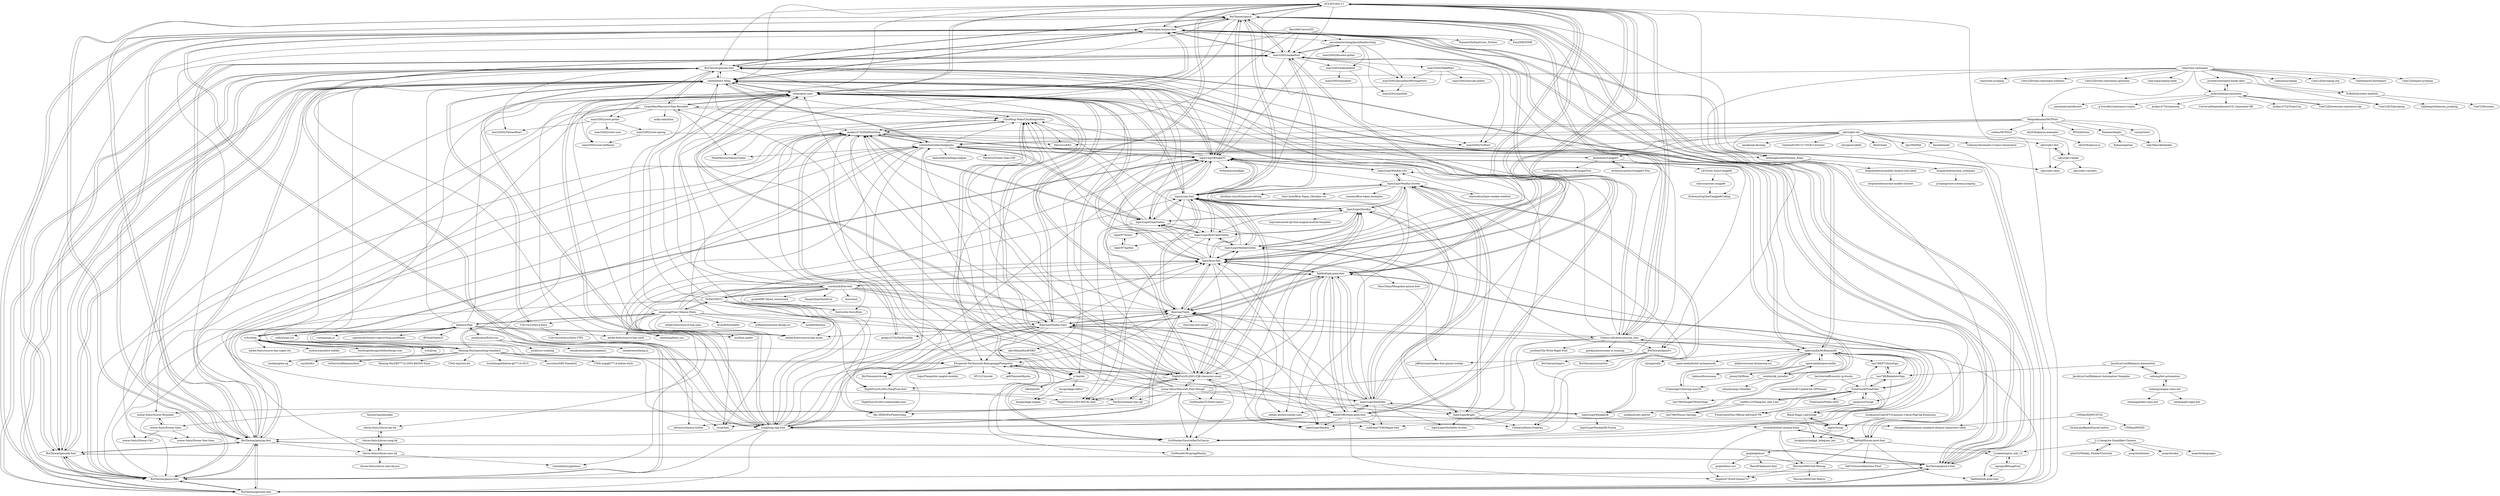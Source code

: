 digraph G {
"ACh-K/Cubic-11" -> "ButTaiwan/iansui"
"ACh-K/Cubic-11" -> "justfont/open-huninn-font"
"ACh-K/Cubic-11" -> "TakWolf/ark-pixel-font"
"ACh-K/Cubic-11" -> "Chenyu-otf/chenyuluoyan_thin"
"ACh-K/Cubic-11" -> "max32002/naikaifont"
"ACh-K/Cubic-11" -> "SolidZORO/zpix-pixel-font"
"ACh-K/Cubic-11" -> "welai/glow-sans"
"ACh-K/Cubic-11" -> "Buernia/Tiejili"
"ACh-K/Cubic-11" -> "Buernia/Zhudou-Sans"
"ACh-K/Cubic-11" -> "ButTaiwan/gensen-font"
"ACh-K/Cubic-11" -> "lxgw/kose-font"
"ACh-K/Cubic-11" -> "ichitenfont/I.Ming"
"ACh-K/Cubic-11" -> "lxgw/yozai-font"
"ACh-K/Cubic-11" -> "ButTaiwan/genwan-font"
"ACh-K/Cubic-11" -> "TakWolf/fusion-pixel-font"
"wdzeng/shopee-coins-bot" -> "wdzeng/bot-automation"
"wdzeng/shopee-coins-bot" -> "wdzeng/pinkoi-coins-bot"
"wdzeng/shopee-coins-bot" -> "wdzeng/ptt-login-bot"
"ethantw/Han" -> "w3c/clreq"
"ethantw/Han" -> "sofish/typo.css" ["e"=1]
"ethantw/Han" -> "zmmbreeze/Entry.css"
"ethantw/Han" -> "vinta/pangu.js" ["e"=1]
"ethantw/Han" -> "zenozeng/fonts.css" ["e"=1]
"ethantw/Han" -> "sivan/heti" ["e"=1]
"ethantw/Han" -> "welai/glow-sans"
"ethantw/Han" -> "Haixing-Hu/typesetting-standard"
"ethantw/Han" -> "aui/font-spider" ["e"=1]
"ethantw/Han" -> "ichitenfont/I.Ming"
"ethantw/Han" -> "LingDong-/qiji-font"
"ethantw/Han" -> "sparanoid/chinese-copywriting-guidelines" ["e"=1]
"ethantw/Han" -> "BYVoid/OpenCC" ["e"=1]
"ethantw/Han" -> "adobe-fonts/source-han-serif" ["e"=1]
"ethantw/Han" -> "zenozeng/Free-Chinese-Fonts"
"ichitenfont/I.Ming" -> "ichitenfont/inheritedglyphs"
"ichitenfont/I.Ming" -> "ButTaiwan/genyo-font"
"ichitenfont/I.Ming" -> "ButTaiwan/genwan-font"
"ichitenfont/I.Ming" -> "ButTaiwan/genyog-font"
"ichitenfont/I.Ming" -> "ButTaiwan/genryu-font"
"ichitenfont/I.Ming" -> "lxgw/LxgwWenkaiTC"
"ichitenfont/I.Ming" -> "ButTaiwan/genseki-font"
"ichitenfont/I.Ming" -> "ButTaiwan/gensen-font"
"ichitenfont/I.Ming" -> "ayaka14732/FanWunMing"
"ichitenfont/I.Ming" -> "welai/glow-sans"
"ichitenfont/I.Ming" -> "justfont/open-huninn-font"
"ichitenfont/I.Ming" -> "lxgw/LxgwClearGothic"
"ichitenfont/I.Ming" -> "LingDong-/qiji-font"
"ichitenfont/I.Ming" -> "ChiuMing-Neko/ChiuKongGothic"
"ichitenfont/I.Ming" -> "l10n-tw/cwtex-q-fonts"
"welai/glow-sans" -> "Buernia/Zhudou-Sans"
"welai/glow-sans" -> "ichitenfont/I.Ming"
"welai/glow-sans" -> "lxgw/kose-font"
"welai/glow-sans" -> "Buernia/Tiejili"
"welai/glow-sans" -> "LingDong-/qiji-font"
"welai/glow-sans" -> "TakWolf/ark-pixel-font"
"welai/glow-sans" -> "adobe-fonts/source-han-mono" ["e"=1]
"welai/glow-sans" -> "lxgw/yozai-font"
"welai/glow-sans" -> "ACh-K/Cubic-11"
"welai/glow-sans" -> "justfont/open-huninn-font"
"welai/glow-sans" -> "fontworks-fonts/Klee" ["e"=1]
"welai/glow-sans" -> "ButTaiwan/genyo-font"
"welai/glow-sans" -> "NightFurySL2001/CJK-character-count"
"welai/glow-sans" -> "be5invis/Sarasa-Gothic" ["e"=1]
"welai/glow-sans" -> "CyanoHao/Resource-Han-Rounded"
"SolidZORO/zpix-pixel-font" -> "TakWolf/ark-pixel-font"
"SolidZORO/zpix-pixel-font" -> "ACh-K/Cubic-11"
"SolidZORO/zpix-pixel-font" -> "welai/glow-sans"
"SolidZORO/zpix-pixel-font" -> "TakWolf/fusion-pixel-font"
"SolidZORO/zpix-pixel-font" -> "lxgw/kose-font"
"SolidZORO/zpix-pixel-font" -> "Buernia/Zhudou-Sans"
"SolidZORO/zpix-pixel-font" -> "lxgw/LxgwWenKai" ["e"=1]
"SolidZORO/zpix-pixel-font" -> "lxgw/LxgwNeoXiHei"
"SolidZORO/zpix-pixel-font" -> "be5invis/Sarasa-Gothic" ["e"=1]
"SolidZORO/zpix-pixel-font" -> "wixette/dotted-chinese-fonts"
"SolidZORO/zpix-pixel-font" -> "Buernia/Tiejili"
"SolidZORO/zpix-pixel-font" -> "subframe7536/Maple-font" ["e"=1]
"SolidZORO/zpix-pixel-font" -> "LingDong-/qiji-font"
"SolidZORO/zpix-pixel-font" -> "Angelic47/FontChinese7x7"
"SolidZORO/zpix-pixel-font" -> "sivan/heti" ["e"=1]
"lxgw/LxgwNeoXiHei" -> "lxgw/LxgwMarkerGothic"
"lxgw/LxgwNeoXiHei" -> "lxgw/LxgwNeoXiHei-Screen"
"lxgw/LxgwNeoXiHei" -> "lxgw/LxgwWenkaiGB"
"lxgw/LxgwNeoXiHei" -> "welai/glow-sans"
"lxgw/LxgwNeoXiHei" -> "lxgw/kose-font"
"lxgw/LxgwNeoXiHei" -> "lxgw/LxgwWenKai" ["e"=1]
"lxgw/LxgwNeoXiHei" -> "atelier-anchor/smiley-sans" ["e"=1]
"lxgw/LxgwNeoXiHei" -> "lxgw/LxgwWenKai-Screen"
"lxgw/LxgwNeoXiHei" -> "Buernia/Tiejili"
"lxgw/LxgwNeoXiHei" -> "TakWolf/ark-pixel-font"
"lxgw/LxgwNeoXiHei" -> "lxgw/yozai-font"
"lxgw/LxgwNeoXiHei" -> "Fitzgerald-Porthmouth-Koenigsegg/Plangothic"
"lxgw/LxgwNeoXiHei" -> "SolidZORO/zpix-pixel-font"
"lxgw/LxgwNeoXiHei" -> "Buernia/Zhudou-Sans"
"lxgw/LxgwNeoXiHei" -> "lxgw/LxgwBright"
"TakWolf/ark-pixel-font" -> "TakWolf/fusion-pixel-font"
"TakWolf/ark-pixel-font" -> "SolidZORO/zpix-pixel-font"
"TakWolf/ark-pixel-font" -> "Buernia/Tiejili"
"TakWolf/ark-pixel-font" -> "ACh-K/Cubic-11"
"TakWolf/ark-pixel-font" -> "welai/glow-sans"
"TakWolf/ark-pixel-font" -> "Buernia/Zhudou-Sans"
"TakWolf/ark-pixel-font" -> "lxgw/LxgwWenKai" ["e"=1]
"TakWolf/ark-pixel-font" -> "lxgw/kose-font"
"TakWolf/ark-pixel-font" -> "lxgw/yozai-font"
"TakWolf/ark-pixel-font" -> "wordshub/free-font"
"TakWolf/ark-pixel-font" -> "NightFurySL2001/CJK-character-count"
"TakWolf/ark-pixel-font" -> "subframe7536/Maple-font" ["e"=1]
"TakWolf/ark-pixel-font" -> "atelier-anchor/smiley-sans" ["e"=1]
"TakWolf/ark-pixel-font" -> "lxgw/LxgwNeoXiHei"
"TakWolf/ark-pixel-font" -> "sivan/heti" ["e"=1]
"Warren2060/Chill-Bitmap" -> "Warren2060/Chill-Matrix"
"Warren2060/Chill-Bitmap" -> "Angelic47/FontChinese7x7"
"lxgw/kose-font" -> "lxgw/yozai-font"
"lxgw/kose-font" -> "lxgw/LxgwMarkerGothic"
"lxgw/kose-font" -> "welai/glow-sans"
"lxgw/kose-font" -> "max32002/naikaifont"
"lxgw/kose-font" -> "Buernia/Tiejili"
"lxgw/kose-font" -> "lxgw/LxgwNewClearGothic"
"lxgw/kose-font" -> "TakWolf/ark-pixel-font"
"lxgw/kose-font" -> "lxgw/LxgwClearGothic"
"lxgw/kose-font" -> "ichitenfont/I.Ming"
"lxgw/kose-font" -> "lxgw/LxgwWenkaiTC"
"lxgw/kose-font" -> "MaruTama/Mengshen-pinyin-font"
"lxgw/kose-font" -> "ButTaiwan/gensen-font"
"lxgw/kose-font" -> "lxgw/LxgwWenKai" ["e"=1]
"lxgw/kose-font" -> "NightFurySL2001/CJK-character-count"
"lxgw/kose-font" -> "ACh-K/Cubic-11"
"ButTaiwan/genryu-font" -> "ButTaiwan/genwan-font"
"ButTaiwan/genryu-font" -> "ButTaiwan/genyo-font"
"ButTaiwan/genryu-font" -> "ButTaiwan/genyog-font"
"ButTaiwan/genryu-font" -> "ButTaiwan/genseki-font"
"ButTaiwan/genryu-font" -> "ButTaiwan/gensen-font"
"ButTaiwan/genryu-font" -> "ichitenfont/I.Ming"
"ButTaiwan/genryu-font" -> "justfont/open-huninn-font"
"ButTaiwan/genryu-font" -> "max32002/naikaifont"
"ButTaiwan/genryu-font" -> "ButTaiwan/iansui"
"Haixing-Hu/typesetting-standard" -> "w3c/clreq"
"Haixing-Hu/typesetting-standard" -> "Haixing-Hu/GBT7714-2005-BibTeX-Style" ["e"=1]
"Haixing-Hu/typesetting-standard" -> "ichitenfont/inheritedglyphs"
"Haixing-Hu/typesetting-standard" -> "clerkma/ptex-ng" ["e"=1]
"Haixing-Hu/typesetting-standard" -> "ethantw/Han"
"Haixing-Hu/typesetting-standard" -> "Fitzgerald-Porthmouth-Koenigsegg/Plangothic"
"Haixing-Hu/typesetting-standard" -> "caryll/otfcc" ["e"=1]
"Haixing-Hu/typesetting-standard" -> "CTeX-org/ctex-kit" ["e"=1]
"Haixing-Hu/typesetting-standard" -> "ayaka14732/FanWunMing"
"Haixing-Hu/typesetting-standard" -> "hushidong/biblatex-gb7714-2015" ["e"=1]
"Haixing-Hu/typesetting-standard" -> "saccohuo/GBT-Standard"
"Haixing-Hu/typesetting-standard" -> "CTeX-org/gbt7714-bibtex-style" ["e"=1]
"Haixing-Hu/typesetting-standard" -> "be5invis/sfdhanautohint"
"Haixing-Hu/typesetting-standard" -> "ichitenfont/I.Ming"
"Haixing-Hu/typesetting-standard" -> "LingDong-/qiji-font"
"wdzeng/bot-automation" -> "wdzeng/shopee-coins-bot"
"wdzeng/bot-automation" -> "JacobLinCool/Bahamut-Automation"
"wordshub/free-font" -> "welai/glow-sans"
"wordshub/free-font" -> "lxgw/LxgwWenKai" ["e"=1]
"wordshub/free-font" -> "TakWolf/ark-pixel-font"
"wordshub/free-font" -> "lxgw/kose-font"
"wordshub/free-font" -> "DrXie/OSFCC"
"wordshub/free-font" -> "Buernia/Zhudou-Sans"
"wordshub/free-font" -> "sivan/heti" ["e"=1]
"wordshub/free-font" -> "guofei9987/blind_watermark" ["e"=1]
"wordshub/free-font" -> "atelier-anchor/smiley-sans" ["e"=1]
"wordshub/free-font" -> "Buernia/Tiejili"
"wordshub/free-font" -> "LingDong-/qiji-font"
"wordshub/free-font" -> "HaujetZhao/QuickCut" ["e"=1]
"wordshub/free-font" -> "adobe-fonts/source-han-mono" ["e"=1]
"wordshub/free-font" -> "ACh-K/Cubic-11"
"wordshub/free-font" -> "doocs/md" ["e"=1]
"zenozeng/Free-Chinese-Fonts" -> "zenozeng/fonts.css" ["e"=1]
"zenozeng/Free-Chinese-Fonts" -> "DrXie/OSFCC"
"zenozeng/Free-Chinese-Fonts" -> "ethantw/Han"
"zenozeng/Free-Chinese-Fonts" -> "lxgw/kose-font"
"zenozeng/Free-Chinese-Fonts" -> "adobe-fonts/source-han-mono" ["e"=1]
"zenozeng/Free-Chinese-Fonts" -> "adobe-fonts/source-han-serif" ["e"=1]
"zenozeng/Free-Chinese-Fonts" -> "wordshub/free-font"
"zenozeng/Free-Chinese-Fonts" -> "adobe-fonts/source-han-sans" ["e"=1]
"zenozeng/Free-Chinese-Fonts" -> "l10n-tw/cwtex-q-fonts"
"zenozeng/Free-Chinese-Fonts" -> "aui/font-spider" ["e"=1]
"zenozeng/Free-Chinese-Fonts" -> "ecomfe/fonteditor" ["e"=1]
"zenozeng/Free-Chinese-Fonts" -> "welai/glow-sans"
"zenozeng/Free-Chinese-Fonts" -> "SolidZORO/zpix-pixel-font"
"zenozeng/Free-Chinese-Fonts" -> "jobbole/awesome-design-cn" ["e"=1]
"zenozeng/Free-Chinese-Fonts" -> "ecomfe/fontmin" ["e"=1]
"ButTaiwan/genseki-font" -> "ButTaiwan/genyog-font"
"ButTaiwan/genseki-font" -> "ButTaiwan/genwan-font"
"ButTaiwan/genseki-font" -> "ButTaiwan/genryu-font"
"ButTaiwan/genseki-font" -> "ButTaiwan/gensen-font"
"ButTaiwan/genseki-font" -> "ButTaiwan/genyo-font"
"ButTaiwan/genseki-font" -> "ichitenfont/I.Ming"
"ButTaiwan/genseki-font" -> "max32002/naikaifont"
"ButTaiwan/genseki-font" -> "justfont/open-huninn-font"
"justfont/open-huninn-font" -> "ButTaiwan/iansui"
"justfont/open-huninn-font" -> "ButTaiwan/gensen-font"
"justfont/open-huninn-font" -> "max32002/naikaifont"
"justfont/open-huninn-font" -> "ButTaiwan/genyog-font"
"justfont/open-huninn-font" -> "ichitenfont/I.Ming"
"justfont/open-huninn-font" -> "ACh-K/Cubic-11"
"justfont/open-huninn-font" -> "ButTaiwan/genyo-font"
"justfont/open-huninn-font" -> "ButTaiwan/genwan-font"
"justfont/open-huninn-font" -> "ButTaiwan/genryu-font"
"justfont/open-huninn-font" -> "Chenyu-otf/chenyuluoyan_thin"
"justfont/open-huninn-font" -> "ButTaiwan/genseki-font"
"justfont/open-huninn-font" -> "openvanilla/McBopomofo"
"justfont/open-huninn-font" -> "jasonhandwriting/JasonHandwriting"
"justfont/open-huninn-font" -> "LingDong-/qiji-font"
"justfont/open-huninn-font" -> "welai/glow-sans"
"we684123/Telegram_link_Line" -> "FutaGuard/FutaFilter"
"we684123/Telegram_link_Line" -> "meifamily/ptt-alertor" ["e"=1]
"we684123/Telegram_link_Line" -> "tasi788/Whosis-Sayings"
"JacobLinCool/Bahamut-Automation" -> "JacobLinCool/Bahamut-Automation-Template"
"JacobLinCool/Bahamut-Automation" -> "tasi788/BahaAutoSign"
"JacobLinCool/Bahamut-Automation" -> "wdzeng/bot-automation"
"openvanilla/McBopomofo" -> "vChewing/vChewing-macOS"
"openvanilla/McBopomofo" -> "lukhnos/formosana" ["e"=1]
"openvanilla/McBopomofo" -> "openvanilla/openvanilla"
"openvanilla/McBopomofo" -> "FutaGuard/FutaFilter"
"openvanilla/McBopomofo" -> "justfont/open-huninn-font"
"openvanilla/McBopomofo" -> "zonble/ykk_installer"
"openvanilla/McBopomofo" -> "jimmyorz/Surge"
"openvanilla/McBopomofo" -> "ButTaiwan/iansui"
"openvanilla/McBopomofo" -> "clyang/welly" ["e"=1]
"openvanilla/McBopomofo" -> "openvanilla/fcitx5-mcbopomofo"
"openvanilla/McBopomofo" -> "tasi788/BahaAutoSign"
"openvanilla/McBopomofo" -> "tasi788/PTTAutoSign"
"openvanilla/McBopomofo" -> "ailabstw/social-distancing-ios" ["e"=1]
"openvanilla/McBopomofo" -> "Chenyu-otf/chenyuluoyan_thin"
"openvanilla/McBopomofo" -> "Black-Magic-Lab/Surge"
"herrbischoff/country-ip-blocks" -> "FutaGuard/FutaFilter"
"herrbischoff/country-ip-blocks" -> "cnbatch/GeoIP-Update-for-OPNsense"
"lxgw/LxgwWenkaiGB" -> "lxgw/LxgwWenkaiTC"
"lxgw/LxgwWenkaiGB" -> "lxgw/LxgwWenKai-Screen"
"lxgw/LxgwWenkaiGB" -> "lxgw/LxgwWenkaiGB-Fusion"
"lxgw/LxgwWenkaiGB" -> "NightFurySL2001/CJK-character-count"
"lxgw/LxgwWenkaiGB" -> "lxgw/LxgwNeoXiHei"
"LingDong-/qiji-font" -> "ichitenfont/I.Ming"
"LingDong-/qiji-font" -> "Buernia/Tiejili"
"LingDong-/qiji-font" -> "welai/glow-sans"
"LingDong-/qiji-font" -> "Buernia/Zhudou-Sans"
"LingDong-/qiji-font" -> "justfont/open-huninn-font"
"LingDong-/qiji-font" -> "ayaka14732/FanWunMing"
"LingDong-/qiji-font" -> "ichitenfont/inheritedglyphs"
"LingDong-/qiji-font" -> "ButTaiwan/genyo-font"
"LingDong-/qiji-font" -> "lxgw/LxgwWenkaiTC"
"LingDong-/qiji-font" -> "GuiWonder/SourceHanToClassic"
"LingDong-/qiji-font" -> "lxgw/kose-font"
"LingDong-/qiji-font" -> "ButTaiwan/genyog-font"
"LingDong-/qiji-font" -> "ButTaiwan/gensen-font"
"LingDong-/qiji-font" -> "ButTaiwan/genwan-font"
"LingDong-/qiji-font" -> "ButTaiwan/iansui"
"J-11/Aseprite-Simplified-Chinese" -> "aseprite/languages"
"J-11/Aseprite-Simplified-Chinese" -> "pixel32/Weekly_PixelartTutorials"
"J-11/Aseprite-Simplified-Chinese" -> "aseprite/themes"
"J-11/Aseprite-Simplified-Chinese" -> "Luckeee/mplus_hzk_12"
"J-11/Aseprite-Simplified-Chinese" -> "aseprite/skia"
"lxgw/yozai-font" -> "lxgw/kose-font"
"lxgw/yozai-font" -> "lxgw/LxgwMarkerGothic"
"lxgw/yozai-font" -> "lxgw/LxgwNewClearGothic"
"lxgw/yozai-font" -> "lxgw/LxgwClearGothic"
"lxgw/yozai-font" -> "lxgw/LxgwZhenKai"
"lxgw/yozai-font" -> "lxgw/LxgwWenkaiTC"
"lxgw/yozai-font" -> "max32002/naikaifont"
"lxgw/yozai-font" -> "NightFurySL2001/CJK-character-count"
"lxgw/yozai-font" -> "NightFurySL2001/WD-XL-font"
"lxgw/yozai-font" -> "welai/glow-sans"
"lxgw/yozai-font" -> "ichitenfont/I.Ming"
"lxgw/yozai-font" -> "lxgw/LxgwWenKai-Screen"
"lxgw/yozai-font" -> "lxgw/975maru"
"lxgw/yozai-font" -> "Buernia/Tiejili"
"lxgw/yozai-font" -> "ButTaiwan/iansui"
"lxgw/LxgwWenKai-Lite" -> "lxgw/LxgwWenkaiTC"
"lxgw/LxgwWenKai-Lite" -> "lxgw/LxgwWenKai-Screen"
"lxgw/LxgwWenKai-Screen" -> "lxgw/LxgwZhenKai"
"lxgw/LxgwWenKai-Screen" -> "lxgw/LxgwWenKai-Lite"
"lxgw/LxgwWenKai-Screen" -> "lxgw/LxgwBright"
"lxgw/LxgwWenKai-Screen" -> "lxgw/LxgwWenkaiTC"
"lxgw/LxgwWenKai-Screen" -> "lxgw/LxgwWenkaiGB"
"lxgw/LxgwWenKai-Screen" -> "lxgw/yozai-font"
"lxgw/LxgwWenKai-Screen" -> "obsidian-canzi/Enhanced-editing" ["e"=1]
"lxgw/LxgwWenKai-Screen" -> "whyt-byte/Blue-Topaz_Obsidian-css" ["e"=1]
"lxgw/LxgwWenKai-Screen" -> "lxgw/LxgwMarkerGothic"
"lxgw/LxgwWenKai-Screen" -> "lxgw/LxgwWenKai" ["e"=1]
"lxgw/LxgwWenKai-Screen" -> "CatharsisFonts/Ysabeau" ["e"=1]
"lxgw/LxgwWenKai-Screen" -> "lxgw/LxgwNewClearGothic"
"lxgw/LxgwWenKai-Screen" -> "cumany/Blue-topaz-examples" ["e"=1]
"lxgw/LxgwWenKai-Screen" -> "chawyehsu/lxgw-wenkai-webfont"
"lxgw/LxgwWenKai-Screen" -> "lxgw/LxgwNeoXiHei"
"chawyehsu/lxgw-wenkai-webfont" -> "lxgw/LxgwWenKai-Lite"
"Jackchows/Cangjie5" -> "Arthurmcarthur/Cangjie3-Plus"
"Jackchows/Cangjie5" -> "LEOYoon-Tsaw/Cangjie6"
"Jackchows/Cangjie5" -> "Arthurmcarthur/MicrosoftCangjieTool"
"yi-bai/ids" -> "hfhchan/ids"
"yi-bai/ids" -> "kurgm/kage-engine"
"yi-bai/ids" -> "kurgm/kage-editor"
"Chenyu-otf/chenyuluoyan_thin" -> "ButTaiwan/iansui"
"Chenyu-otf/chenyuluoyan_thin" -> "justfont/open-huninn-font"
"Chenyu-otf/chenyuluoyan_thin" -> "ACh-K/Cubic-11"
"Chenyu-otf/chenyuluoyan_thin" -> "max32002/naikaifont"
"Chenyu-otf/chenyuluoyan_thin" -> "Buernia/Zhudou-Sans"
"Chenyu-otf/chenyuluoyan_thin" -> "openvanilla/McBopomofo"
"Chenyu-otf/chenyuluoyan_thin" -> "Buernia/Tiejili"
"Chenyu-otf/chenyuluoyan_thin" -> "subframe7536/Maple-font" ["e"=1]
"Chenyu-otf/chenyuluoyan_thin" -> "ButTaiwan/gensen-font"
"Chenyu-otf/chenyuluoyan_thin" -> "justfont/The-Write-Right-Font"
"Chenyu-otf/chenyuluoyan_thin" -> "ButTaiwan/genwan-font"
"Chenyu-otf/chenyuluoyan_thin" -> "goodjack/awesome-cs-training" ["e"=1]
"Chenyu-otf/chenyuluoyan_thin" -> "ButTaiwan/bpmfvs"
"Chenyu-otf/chenyuluoyan_thin" -> "welai/glow-sans"
"Chenyu-otf/chenyuluoyan_thin" -> "LingDong-/qiji-font"
"w3c/clreq" -> "ethantw/Han"
"w3c/clreq" -> "Haixing-Hu/typesetting-standard"
"w3c/clreq" -> "w3c/jlreq"
"w3c/clreq" -> "ichitenfont/inheritedglyphs"
"w3c/clreq" -> "cjkvi/HanaMinAFDKO"
"w3c/clreq" -> "adobe-fonts/source-han-super-otc" ["e"=1]
"w3c/clreq" -> "audreyt/moedict-webkit" ["e"=1]
"w3c/clreq" -> "LingDong-/qiji-font"
"w3c/clreq" -> "caryll/otfcc" ["e"=1]
"w3c/clreq" -> "ichitenfont/I.Ming"
"w3c/clreq" -> "welai/glow-sans"
"w3c/clreq" -> "clerkma/ptex-ng" ["e"=1]
"w3c/clreq" -> "fontforge/designwithfontforge.com" ["e"=1]
"w3c/clreq" -> "Fitzgerald-Porthmouth-Koenigsegg/Plangothic"
"lxgw/LxgwBright" -> "CatharsisFonts/Ysabeau" ["e"=1]
"lxgw/LxgwBright" -> "lxgw/LxgwZhenKai"
"lxgw/LxgwBright" -> "lxgw/LxgwWenKai-Screen"
"lxgw/LxgwBright" -> "lxgw/LxgwWenKai-Lite"
"lxgw/LxgwBright" -> "lxgw/LxgwNeoXiHei-Screen"
"lxgw/LxgwBright" -> "shengdoushi/common-standard-chinese-characters-table"
"ButTaiwan/iansui" -> "justfont/open-huninn-font"
"ButTaiwan/iansui" -> "ACh-K/Cubic-11"
"ButTaiwan/iansui" -> "max32002/naikaifont"
"ButTaiwan/iansui" -> "Chenyu-otf/chenyuluoyan_thin"
"ButTaiwan/iansui" -> "lxgw/LxgwWenkaiTC"
"ButTaiwan/iansui" -> "ButTaiwan/gensen-font"
"ButTaiwan/iansui" -> "ButTaiwan/genyo-font"
"ButTaiwan/iansui" -> "ButTaiwan/genryu-font"
"ButTaiwan/iansui" -> "ButTaiwan/genyog-font"
"ButTaiwan/iansui" -> "ichitenfont/I.Ming"
"ButTaiwan/iansui" -> "ButTaiwan/genwan-font"
"ButTaiwan/iansui" -> "openvanilla/McBopomofo"
"ButTaiwan/iansui" -> "ButTaiwan/bpmfvs"
"ButTaiwan/iansui" -> "fontworks-fonts/Klee" ["e"=1]
"ButTaiwan/iansui" -> "lxgw/yozai-font"
"hirakujira/ChatGPT-Grammar-Check-PopClip-Extension" -> "hirakujira/chatgpt_telegram_bot"
"hirakujira/ChatGPT-Grammar-Check-PopClip-Extension" -> "jkgtw/Surge"
"Black-Magic-Lab/Surge" -> "hirakujira/chatgpt_telegram_bot"
"Black-Magic-Lab/Surge" -> "jkgtw/Surge"
"ButTaiwan/gensen-font" -> "ButTaiwan/genyog-font"
"ButTaiwan/gensen-font" -> "ButTaiwan/genseki-font"
"ButTaiwan/gensen-font" -> "ButTaiwan/genwan-font"
"ButTaiwan/gensen-font" -> "ButTaiwan/genryu-font"
"ButTaiwan/gensen-font" -> "ButTaiwan/genyo-font"
"ButTaiwan/gensen-font" -> "justfont/open-huninn-font"
"ButTaiwan/gensen-font" -> "max32002/naikaifont"
"ButTaiwan/gensen-font" -> "ichitenfont/I.Ming"
"ButTaiwan/gensen-font" -> "ButTaiwan/iansui"
"ButTaiwan/gensen-font" -> "max32002/swei-gothic"
"ButTaiwan/gensen-font" -> "CyanoHao/Resource-Han-Rounded"
"ButTaiwan/gensen-font" -> "lxgw/LxgwWenkaiTC"
"ButTaiwan/gensen-font" -> "max32002/TaiwanPearl"
"ButTaiwan/gensen-font" -> "ChiuMing-Neko/ChiuKongGothic"
"ButTaiwan/gensen-font" -> "ButTaiwan/bpmfvs"
"Buernia/Zhudou-Sans" -> "Buernia/Tiejili"
"Buernia/Zhudou-Sans" -> "welai/glow-sans"
"Buernia/Zhudou-Sans" -> "TakWolf/ark-pixel-font"
"Buernia/Zhudou-Sans" -> "LingDong-/qiji-font"
"Buernia/Zhudou-Sans" -> "ACh-K/Cubic-11"
"Buernia/Zhudou-Sans" -> "ayaka14732/FanWunMing"
"Buernia/Zhudou-Sans" -> "ayaka14732/FanWunHak"
"Buernia/Zhudou-Sans" -> "ChiuMing-Neko/ChiuKongGothic"
"Buernia/Zhudou-Sans" -> "NightFurySL2001/CJK-character-count"
"Buernia/Zhudou-Sans" -> "Fitzgerald-Porthmouth-Koenigsegg/Plangothic"
"Buernia/Zhudou-Sans" -> "ButTaiwan/evilsung"
"Buernia/Zhudou-Sans" -> "adobe-fonts/source-han-mono" ["e"=1]
"Buernia/Zhudou-Sans" -> "Chenyu-otf/chenyuluoyan_thin"
"Buernia/Zhudou-Sans" -> "subframe7536/Maple-font" ["e"=1]
"Buernia/Zhudou-Sans" -> "lxgw/kose-font"
"ButTaiwan/genyo-font" -> "ButTaiwan/genwan-font"
"ButTaiwan/genyo-font" -> "ButTaiwan/genryu-font"
"ButTaiwan/genyo-font" -> "ButTaiwan/genyog-font"
"ButTaiwan/genyo-font" -> "ButTaiwan/genseki-font"
"ButTaiwan/genyo-font" -> "ichitenfont/I.Ming"
"ButTaiwan/genyo-font" -> "ButTaiwan/gensen-font"
"ButTaiwan/genyo-font" -> "justfont/open-huninn-font"
"ButTaiwan/genyo-font" -> "ButTaiwan/iansui"
"ButTaiwan/genyo-font" -> "max32002/naikaifont"
"ButTaiwan/genyo-font" -> "ichitenfont/inheritedglyphs"
"ButTaiwan/genyo-font" -> "ayaka14732/FanWunMing"
"ChiuMing-Neko/ChiuKongGothic" -> "GuiWonder/SourceHanToClassic"
"ChiuMing-Neko/ChiuKongGothic" -> "MoneMizuno/Genne-Gothic"
"ChiuMing-Neko/ChiuKongGothic" -> "ayaka14732/FanWunMing"
"ChiuMing-Neko/ChiuKongGothic" -> "Patricivs/KKS"
"GuiWonder/SourceHanToClassic" -> "ChiuMing-Neko/ChiuKongGothic"
"GuiWonder/SourceHanToClassic" -> "GuiWonder/HuayingMincho"
"chiron-fonts/chiron-sung-hk" -> "chiron-fonts/chiron-hei-hk"
"chiron-fonts/chiron-sung-hk" -> "chiron-fonts/chiron-sans-hk"
"lxgw/LxgwWenkaiTC" -> "GuiWonder/SourceHanToClassic"
"lxgw/LxgwWenkaiTC" -> "ChiuMing-Neko/ChiuKongGothic"
"lxgw/LxgwWenkaiTC" -> "lxgw/LxgwClearGothic"
"lxgw/LxgwWenkaiTC" -> "ayaka14732/FanWunMing"
"lxgw/LxgwWenkaiTC" -> "ichitenfont/inheritedglyphs"
"lxgw/LxgwWenkaiTC" -> "ichitenfont/I.Ming"
"lxgw/LxgwWenkaiTC" -> "lxgw/LxgwWenKai-Lite"
"lxgw/LxgwWenkaiTC" -> "lxgw/LxgwZhenKai"
"lxgw/LxgwWenkaiTC" -> "ButTaiwan/iansui"
"lxgw/LxgwWenkaiTC" -> "lxgw/LxgwWenkaiGB"
"lxgw/LxgwWenkaiTC" -> "ButTaiwan/genyog-font"
"lxgw/LxgwWenkaiTC" -> "chiron-fonts/chiron-hei-hk"
"lxgw/LxgwWenkaiTC" -> "ItMarki/jyunsaikaai"
"lxgw/LxgwWenkaiTC" -> "NightFurySL2001/CJK-character-count"
"lxgw/LxgwWenkaiTC" -> "lxgw/LxgwNewClearGothic"
"nowar-fonts/Warcraft-Font-Merger" -> "NightFurySL2001/CJK-character-count"
"nowar-fonts/Warcraft-Font-Merger" -> "lxgw/LxgwBright"
"nowar-fonts/Warcraft-Font-Merger" -> "ChiuMing-Neko/ChiuKongGothic"
"nowar-fonts/Warcraft-Font-Merger" -> "lxgw/LxgwWenkaiTC"
"nowar-fonts/Warcraft-Font-Merger" -> "GuiWonder/TCFontCreator"
"nowar-fonts/Warcraft-Font-Merger" -> "GuiWonder/SourceHanToClassic"
"nowar-fonts/Warcraft-Font-Merger" -> "CatharsisFonts/Ysabeau" ["e"=1]
"nowar-fonts/Warcraft-Font-Merger" -> "Fitzgerald-Porthmouth-Koenigsegg/Plangothic"
"nowar-fonts/Warcraft-Font-Merger" -> "lxgw/LxgwZhenKai"
"nowar-fonts/Warcraft-Font-Merger" -> "welai/glow-sans"
"nowar-fonts/Warcraft-Font-Merger" -> "ayaka14732/FanWunMing"
"nowar-fonts/Warcraft-Font-Merger" -> "nowar-fonts/Nowar-Sans"
"nowar-fonts/Warcraft-Font-Merger" -> "CyanoHao/Resource-Han-Rounded"
"nowar-fonts/Warcraft-Font-Merger" -> "lxgw/LxgwNeoXiHei"
"nowar-fonts/Warcraft-Font-Merger" -> "Pal3love/dream-han-cjk"
"CyanoHao/Resource-Han-Rounded" -> "nowar-fonts/Nowar-Rounded"
"CyanoHao/Resource-Han-Rounded" -> "ButTaiwan/gensen-font"
"CyanoHao/Resource-Han-Rounded" -> "max32002/swei-gothic"
"CyanoHao/Resource-Han-Rounded" -> "NightFurySL2001/CJK-character-count"
"CyanoHao/Resource-Han-Rounded" -> "Pal3love/dream-han-cjk"
"CyanoHao/Resource-Han-Rounded" -> "MoneMizuno/Genne-Gothic"
"CyanoHao/Resource-Han-Rounded" -> "welai/glow-sans"
"CyanoHao/Resource-Han-Rounded" -> "ChiuMing-Neko/ChiuKongGothic"
"CyanoHao/Resource-Han-Rounded" -> "NightFurySL2001/TangYuan-font"
"CyanoHao/Resource-Han-Rounded" -> "milky-han/mhm"
"CyanoHao/Resource-Han-Rounded" -> "nowar-fonts/Nowar-CnC"
"pixel32/Weekly_PixelartTutorials" -> "J-11/Aseprite-Simplified-Chinese"
"DrXie/OSFCC" -> "welai/glow-sans"
"DrXie/OSFCC" -> "lxgw/kose-font"
"DrXie/OSFCC" -> "wordshub/free-font"
"DrXie/OSFCC" -> "LingDong-/qiji-font"
"DrXie/OSFCC" -> "Buernia/Tiejili"
"DrXie/OSFCC" -> "adobe-fonts/source-han-mono" ["e"=1]
"DrXie/OSFCC" -> "zenozeng/Free-Chinese-Fonts"
"DrXie/OSFCC" -> "ichitenfont/I.Ming"
"DrXie/OSFCC" -> "Buernia/Zhudou-Sans"
"DrXie/OSFCC" -> "NightFurySL2001/CJK-character-count"
"DrXie/OSFCC" -> "Skr-ZERO/FlyFlowerSong"
"DrXie/OSFCC" -> "fontworks-fonts/Klee" ["e"=1]
"DrXie/OSFCC" -> "NightFurySL2001/TangYuan-font"
"DrXie/OSFCC" -> "ButTaiwan/genyo-font"
"DrXie/OSFCC" -> "lxgw/yozai-font"
"wixette/dotted-chinese-fonts" -> "TakWolf/fusion-pixel-font"
"wixette/dotted-chinese-fonts" -> "Luckeee/mplus_hzk_12"
"wixette/dotted-chinese-fonts" -> "Angelic47/FontChinese7x7"
"wixette/dotted-chinese-fonts" -> "Warren2060/Chill-Bitmap"
"cjkvi/cjkvi-ids" -> "yi-bai/ids"
"cjkvi/cjkvi-ids" -> "amake/cjk-decomp"
"cjkvi/cjkvi-ids" -> "cjkvi/HanaMinAFDKO"
"cjkvi/cjkvi-ids" -> "tiantian91091317/OCR-Corrector" ["e"=1]
"cjkvi/cjkvi-ids" -> "cjkvi/cjkvi-data"
"cjkvi/cjkvi-ids" -> "cburgmer/cjklib" ["e"=1]
"cjkvi/cjkvi-ids" -> "kfcd/chaizi" ["e"=1]
"cjkvi/cjkvi-ids" -> "cjkvi/cjkvi-dict"
"cjkvi/cjkvi-ids" -> "Fitzgerald-Porthmouth-Koenigsegg/Plangothic"
"cjkvi/cjkvi-ids" -> "cjkvi/cjkvi-tables"
"cjkvi/cjkvi-ids" -> "iqiyi/FASPell" ["e"=1]
"cjkvi/cjkvi-ids" -> "kawabata/ids"
"cjkvi/cjkvi-ids" -> "ichitenfont/inheritedglyphs"
"cjkvi/cjkvi-ids" -> "wdimmy/Automatic-Corpus-Generation" ["e"=1]
"cjkvi/cjkvi-ids" -> "Jackchows/Cangjie5"
"Pal3love/dream-han-cjk" -> "NightFurySL2001/CJK-character-count"
"Pal3love/dream-han-cjk" -> "nowar-fonts/Nowar-Rounded"
"Pal3love/dream-han-cjk" -> "Skr-ZERO/FlyFlowerSong"
"MaruTama/Mengshen-pinyin-font" -> "jeffreyxuan/toneoz-font-pinyin-wenkai"
"max32002/swei-spring" -> "max32002/swei-halfmoon"
"max32002/swei-spring" -> "max32002/YuPearl"
"ButTaiwan/genwan-font" -> "ButTaiwan/genryu-font"
"ButTaiwan/genwan-font" -> "ButTaiwan/genyo-font"
"ButTaiwan/genwan-font" -> "ButTaiwan/genyog-font"
"ButTaiwan/genwan-font" -> "ButTaiwan/genseki-font"
"ButTaiwan/genwan-font" -> "ButTaiwan/gensen-font"
"ButTaiwan/genwan-font" -> "ichitenfont/I.Ming"
"ButTaiwan/genwan-font" -> "justfont/open-huninn-font"
"lxgw/975maru" -> "lxgw/975gothic"
"CNMan/XDHYCD7th" -> "SivanLaai/BaiduPinyinCrawler"
"CNMan/XDHYCD7th" -> "CNMan/HYDZD"
"CNMan/XDHYCD7th" -> "shengdoushi/common-standard-chinese-characters-table"
"Luckeee/mplus_hzk_12" -> "TakWolf/hzk-pixel-font"
"Luckeee/mplus_hzk_12" -> "aguegu/BitmapFont"
"aguegu/BitmapFont" -> "TakWolf/hzk-pixel-font"
"aguegu/BitmapFont" -> "Luckeee/mplus_hzk_12"
"lxgw/LxgwMarkerGothic" -> "lxgw/yozai-font"
"lxgw/LxgwMarkerGothic" -> "lxgw/LxgwNewClearGothic"
"lxgw/LxgwMarkerGothic" -> "lxgw/kose-font"
"lxgw/LxgwMarkerGothic" -> "lxgw/LxgwNeoXiHei"
"lxgw/LxgwMarkerGothic" -> "lxgw/LxgwClearGothic"
"lxgw/LxgwMarkerGothic" -> "lxgw/LxgwZhenKai"
"lxgw/LxgwMarkerGothic" -> "ChiuMing-Neko/ChiuKongGothic"
"lxgw/LxgwMarkerGothic" -> "lxgw/LxgwWenkaiTC"
"NightFurySL2001/TangYuan-font" -> "NightFurySL2001/WD-XL-font"
"NightFurySL2001/TangYuan-font" -> "NightFurySL2001/unbounded-sans"
"NightFurySL2001/CJK-character-count" -> "ChiuMing-Neko/ChiuKongGothic"
"NightFurySL2001/CJK-character-count" -> "Fitzgerald-Porthmouth-Koenigsegg/Plangothic"
"NightFurySL2001/CJK-character-count" -> "lxgw/LxgwWenkaiTC"
"NightFurySL2001/CJK-character-count" -> "lxgw/LxgwZhenKai"
"NightFurySL2001/CJK-character-count" -> "ichitenfont/I.Ming"
"NightFurySL2001/CJK-character-count" -> "Pal3love/dream-han-cjk"
"NightFurySL2001/CJK-character-count" -> "lxgw/yozai-font"
"NightFurySL2001/CJK-character-count" -> "ayaka14732/FanWunMing"
"NightFurySL2001/CJK-character-count" -> "GuiWonder/TCFontCreator"
"NightFurySL2001/CJK-character-count" -> "GuiWonder/SourceHanToClassic"
"NightFurySL2001/CJK-character-count" -> "CyanoHao/Resource-Han-Rounded"
"NightFurySL2001/CJK-character-count" -> "nowar-fonts/Warcraft-Font-Merger"
"NightFurySL2001/CJK-character-count" -> "NightFurySL2001/WD-XL-font"
"NightFurySL2001/CJK-character-count" -> "Buernia/Tiejili"
"NightFurySL2001/CJK-character-count" -> "NightFurySL2001/TangYuan-font"
"Arthurmcarthur/Cangjie3-Plus" -> "Jackchows/Cangjie5"
"ichitenfont/inheritedglyphs" -> "ichitenfont/I.Ming"
"ichitenfont/inheritedglyphs" -> "lxgw/LxgwClearGothic"
"ichitenfont/inheritedglyphs" -> "lxgw/LxgwWenkaiTC"
"ichitenfont/inheritedglyphs" -> "ayaka14732/FanWunMing"
"ichitenfont/inheritedglyphs" -> "ichitenfont/suppchara"
"ichitenfont/inheritedglyphs" -> "ChiuMing-Neko/ChiuKongGothic"
"ichitenfont/inheritedglyphs" -> "Pal3love/Yunlin-Sans-CID"
"ichitenfont/inheritedglyphs" -> "MoneMizuno/Genne-Gothic"
"ichitenfont/inheritedglyphs" -> "GuiWonder/SourceHanToClassic"
"ichitenfont/inheritedglyphs" -> "yi-bai/ids"
"ichitenfont/inheritedglyphs" -> "Jackchows/Cangjie5"
"ichitenfont/inheritedglyphs" -> "ButTaiwan/evilsung"
"ichitenfont/inheritedglyphs" -> "kamichikoichi/kage-engine"
"ichitenfont/inheritedglyphs" -> "laubonghaudoi/Chinese_Rime"
"jimmyorz/Surge" -> "jkgtw/Surge"
"jimmyorz/Surge" -> "Black-Magic-Lab/Surge"
"jimmyorz/Surge" -> "FutaGuard/FutaFilter"
"jimmyorz/Surge" -> "FutaGuard/Non-Official-AdGuard-TW"
"max32002/FakePearl" -> "max32002/YuPearl"
"max32002/FakePearl" -> "max32002/maruko-gothic"
"max32002/FakePearl" -> "max32002/swei-halfmoon"
"max32002/FakePearl" -> "max32002/JasonHandWritingFonts"
"l10n-tw/cwtex-q-fonts" -> "l10n-tw/cwtex-q-fonts-TTFs"
"l10n-tw/cwtex-q-fonts" -> "ichitenfont/I.Ming"
"TakWolf/fusion-pixel-font" -> "TakWolf/ark-pixel-font"
"TakWolf/fusion-pixel-font" -> "Luckeee/mplus_hzk_12"
"TakWolf/fusion-pixel-font" -> "TakWolf/hzk-pixel-font"
"TakWolf/fusion-pixel-font" -> "wixette/dotted-chinese-fonts"
"TakWolf/fusion-pixel-font" -> "quiple/galmuri"
"TakWolf/fusion-pixel-font" -> "44670/SourceHanSans-Pixel"
"TakWolf/fusion-pixel-font" -> "Warren2060/Chill-Bitmap"
"flier268/ConvertZZ" -> "ButTaiwan/genyog-font"
"flier268/ConvertZZ" -> "ButTaiwan/genseki-font"
"flier268/ConvertZZ" -> "EasyIME/PIME" ["e"=1]
"flier268/ConvertZZ" -> "max32002/naikaifont"
"flier268/ConvertZZ" -> "ayaka14732/FanWunMing"
"flier268/ConvertZZ" -> "ThanatosDi/EpubConv_Python" ["e"=1]
"flier268/ConvertZZ" -> "jasonhandwriting/JasonHandwriting"
"jasonhandwriting/JasonHandwriting" -> "max32002/JasonHandWritingFonts"
"jasonhandwriting/JasonHandwriting" -> "max32002/naikaifont"
"jasonhandwriting/JasonHandwriting" -> "max32002/nanifont"
"jasonhandwriting/JasonHandwriting" -> "max32002/bakudaifont"
"jasonhandwriting/JasonHandwriting" -> "lxgw/LxgwWenkaiTC"
"jasonhandwriting/JasonHandwriting" -> "max32002/kurewa-gothic"
"zonble/ykk_installer" -> "openvanilla/openvanilla"
"zonble/ykk_installer" -> "openvanilla/McBopomofo"
"zonble/ykk_installer" -> "vChewing/vChewing-macOS"
"zonble/ykk_installer" -> "ethanhuang13/blahker" ["e"=1]
"lxgw/LxgwZhenKai" -> "lxgw/LxgwClearGothic"
"lxgw/LxgwZhenKai" -> "lxgw/LxgwWenKai-Screen"
"lxgw/LxgwZhenKai" -> "lxgw/LxgwWenkaiTC"
"lxgw/LxgwZhenKai" -> "lxgw/yozai-font"
"lxgw/LxgwZhenKai" -> "lxgw/LxgwBright"
"lxgw/LxgwZhenKai" -> "lxgw/LxgwNewClearGothic"
"lxgw/LxgwZhenKai" -> "NightFurySL2001/CJK-character-count"
"lxgw/LxgwZhenKai" -> "lxgw/LxgwMarkerGothic"
"lxgw/LxgwZhenKai" -> "lxgw/advanced-cjk-font-magisk-module-template" ["e"=1]
"lxgw/LxgwZhenKai" -> "CatharsisFonts/Ysabeau" ["e"=1]
"max32002/JasonHandWritingFonts" -> "max32002/nanifont"
"Buernia/Tiejili" -> "Buernia/Zhudou-Sans"
"Buernia/Tiejili" -> "TakWolf/ark-pixel-font"
"Buernia/Tiejili" -> "welai/glow-sans"
"Buernia/Tiejili" -> "LingDong-/qiji-font"
"Buernia/Tiejili" -> "lxgw/kose-font"
"Buernia/Tiejili" -> "NightFurySL2001/CJK-character-count"
"Buernia/Tiejili" -> "ACh-K/Cubic-11"
"Buernia/Tiejili" -> "NightFurySL2001/TangYuan-font"
"Buernia/Tiejili" -> "lxgw/yozai-font"
"Buernia/Tiejili" -> "lxgw/LxgwMarkerGothic"
"Buernia/Tiejili" -> "Fitzgerald-Porthmouth-Koenigsegg/Plangothic"
"Buernia/Tiejili" -> "ayaka14732/FanWunMing"
"Buernia/Tiejili" -> "Skr-ZERO/FlyFlowerSong"
"Buernia/Tiejili" -> "itorr/one-last-image" ["e"=1]
"Buernia/Tiejili" -> "TakWolf/fusion-pixel-font"
"44670/SourceHanSans-Pixel" -> "Angelic47/FontChinese7x7"
"biopolyhedron/rime_schemata" -> "jyutping/rime-schema-jyutping"
"zmmbreeze/Entry.css" -> "zmmbreeze/jquery.emphasis" ["e"=1]
"zmmbreeze/Entry.css" -> "ethantw/Han"
"zmmbreeze/Entry.css" -> "zmmbreeze/lining.js" ["e"=1]
"zmmbreeze/Entry.css" -> "yisibl/css-creating" ["e"=1]
"quiple/galmuri" -> "quiple/hbios-sys"
"quiple/galmuri" -> "RanolP/dalmoori-font"
"quiple/galmuri" -> "Warren2060/Chill-Bitmap"
"MaigoAkisame/MCPDict" -> "osfans/MCPDict"
"MaigoAkisame/MCPDict" -> "nk2028/qieyun-examples"
"MaigoAkisame/MCPDict" -> "laubonghaudoi/Chinese_Rime"
"MaigoAkisame/MCPDict" -> "BYVoid/ytenx" ["e"=1]
"MaigoAkisame/MCPDict" -> "ayaka14732/FanWunMing"
"MaigoAkisame/MCPDict" -> "Patricivs/KKS"
"MaigoAkisame/MCPDict" -> "Kahaani/dieghv"
"MaigoAkisame/MCPDict" -> "coywjs/texts"
"MaigoAkisame/MCPDict" -> "ichitenfont/inheritedglyphs"
"MaigoAkisame/MCPDict" -> "only3km/ciklinbekin"
"ButTaiwan/genyog-font" -> "ButTaiwan/genseki-font"
"ButTaiwan/genyog-font" -> "ButTaiwan/genyo-font"
"ButTaiwan/genyog-font" -> "ButTaiwan/gensen-font"
"ButTaiwan/genyog-font" -> "ButTaiwan/genwan-font"
"ButTaiwan/genyog-font" -> "ButTaiwan/genryu-font"
"ButTaiwan/genyog-font" -> "ichitenfont/I.Ming"
"ButTaiwan/genyog-font" -> "max32002/naikaifont"
"ButTaiwan/genyog-font" -> "justfont/open-huninn-font"
"ButTaiwan/genyog-font" -> "lxgw/LxgwWenkaiTC"
"ButTaiwan/genyog-font" -> "ichitenfont/inheritedglyphs"
"ButTaiwan/genyog-font" -> "chiron-fonts/chiron-sans-hk"
"ButTaiwan/genyog-font" -> "ButTaiwan/iansui"
"ButTaiwan/genyog-font" -> "ayaka14732/FanWunMing"
"max32002/naikaifont" -> "max32002/bakudaifont"
"max32002/naikaifont" -> "ButTaiwan/genyog-font"
"max32002/naikaifont" -> "jasonhandwriting/JasonHandwriting"
"max32002/naikaifont" -> "justfont/open-huninn-font"
"max32002/naikaifont" -> "ButTaiwan/gensen-font"
"max32002/naikaifont" -> "ButTaiwan/iansui"
"max32002/naikaifont" -> "ButTaiwan/genseki-font"
"max32002/naikaifont" -> "max32002/JasonHandWritingFonts"
"max32002/naikaifont" -> "lxgw/kose-font"
"max32002/naikaifont" -> "max32002/FakePearl"
"max32002/naikaifont" -> "max32002/YuPearl"
"max32002/naikaifont" -> "lxgw/yozai-font"
"max32002/naikaifont" -> "ButTaiwan/genryu-font"
"max32002/naikaifont" -> "ButTaiwan/genyo-font"
"max32002/naikaifont" -> "lxgw/LxgwWenkaiTC"
"cjkvi/cjkvi-dict" -> "cjkvi/cjkvi-data"
"cjkvi/cjkvi-dict" -> "cjkvi/cjkvi-tables"
"lxgw/LxgwNewClearGothic" -> "lxgw/LxgwClearGothic"
"lxgw/LxgwNewClearGothic" -> "lxgw/yozai-font"
"lxgw/LxgwNewClearGothic" -> "lxgw/LxgwMarkerGothic"
"lxgw/LxgwNewClearGothic" -> "lxgw/975gothic"
"lxgw/LxgwNewClearGothic" -> "NightFurySL2001/WD-XL-font"
"lxgw/LxgwNewClearGothic" -> "lxgw/LxgwZhenKai"
"lxgw/LxgwNewClearGothic" -> "ChiuMing-Neko/ChiuKongGothic"
"cjkvi/cjkvi-tables" -> "cjkvi/cjkvi-dict"
"cjkvi/cjkvi-tables" -> "cjkvi/cjkvi-data"
"cjkvi/cjkvi-tables" -> "cjkvi/cjkvi-variants"
"jyutnet/cantonese-books-data" -> "jacksonllee/pycantonese"
"jyutnet/cantonese-books-data" -> "EcRal5t/Jyutdict-Android"
"biopolyhedron/middle-chinese-text-label" -> "biopolyhedron/rime-middle-chinese"
"tasi788/BahaAutoSign" -> "tasi788/PTTAutoSign"
"tasi788/BahaAutoSign" -> "tasi788/ShopeeTWAutoSign"
"tasi788/BahaAutoSign" -> "Black-Magic-Lab/Surge"
"tasi788/BahaAutoSign" -> "FutaGuard/FutaFilter"
"openvanilla/openvanilla" -> "openvanilla/McBopomofo"
"openvanilla/openvanilla" -> "zonble/ykk_installer"
"openvanilla/openvanilla" -> "lukhnos/formosana" ["e"=1]
"openvanilla/openvanilla" -> "jimmy54/iRime" ["e"=1]
"ButTaiwan/bpmfvs" -> "ButTaiwan/taigivs"
"ButTaiwan/bpmfvs" -> "jeffreyxuan/toneoz-font-pinyin-wenkai"
"ButTaiwan/bpmfvs" -> "ButTaiwan/LessonOne"
"ButTaiwan/bpmfvs" -> "NightFurySL2001/WD-XL-font"
"Fitzgerald-Porthmouth-Koenigsegg/Plangothic" -> "ChiuMing-Neko/ChiuKongGothic"
"Fitzgerald-Porthmouth-Koenigsegg/Plangothic" -> "ButTaiwan/evilsung"
"Fitzgerald-Porthmouth-Koenigsegg/Plangothic" -> "GuiWonder/SourceHanToClassic"
"Fitzgerald-Porthmouth-Koenigsegg/Plangothic" -> "MY1L/Unicode"
"Fitzgerald-Porthmouth-Koenigsegg/Plangothic" -> "yi-bai/ids"
"Fitzgerald-Porthmouth-Koenigsegg/Plangothic" -> "ge9/NazonoMincho"
"Fitzgerald-Porthmouth-Koenigsegg/Plangothic" -> "NightFurySL2001/CJK-character-count"
"Fitzgerald-Porthmouth-Koenigsegg/Plangothic" -> "lxgw/Plangothic-magisk-module" ["e"=1]
"Fitzgerald-Porthmouth-Koenigsegg/Plangothic" -> "ayaka14732/FanWunMing"
"Fitzgerald-Porthmouth-Koenigsegg/Plangothic" -> "Skr-ZERO/FlyFlowerSong"
"FutaGuard/FutaFilter" -> "tasi788/BahaAutoSign"
"FutaGuard/FutaFilter" -> "jimmyorz/Surge"
"FutaGuard/FutaFilter" -> "tasi788/PTTAutoSign"
"FutaGuard/FutaFilter" -> "FutaGuard/Public-DNS"
"FutaGuard/FutaFilter" -> "Black-Magic-Lab/Surge"
"FutaGuard/FutaFilter" -> "jkgtw/Surge"
"FutaGuard/FutaFilter" -> "openvanilla/McBopomofo"
"FutaGuard/FutaFilter" -> "FutaGuard/Non-Official-AdGuard-TW"
"FutaGuard/FutaFilter" -> "tasi788/Whosis-Sayings"
"FutaGuard/FutaFilter" -> "we684123/Telegram_link_Line"
"jacksonllee/pycantonese" -> "CanCLID/awesome-cantonese-nlp"
"jacksonllee/pycantonese" -> "paramiai/cantoformer"
"jacksonllee/pycantonese" -> "jyutnet/cantonese-books-data"
"jacksonllee/pycantonese" -> "g-traveller/cantonese-corpus"
"jacksonllee/pycantonese" -> "CanCLID/ToJyutping"
"jacksonllee/pycantonese" -> "ayaka14732/cantoseg"
"jacksonllee/pycantonese" -> "UniversalDependencies/UD_Cantonese-HK"
"jacksonllee/pycantonese" -> "ayaka14732/TransCan"
"tasi788/PTTAutoSign" -> "tasi788/BahaAutoSign"
"GuiWonder/HuayingMincho" -> "GuiWonder/SourceHanToClassic"
"vChewing/vChewing-macOS" -> "openvanilla/McBopomofo"
"vChewing/vChewing-macOS" -> "tasi788/ShopeeTWAutoSign"
"rime/rime-cantonese" -> "yuetyam/jyutping"
"rime/rime-cantonese" -> "laubonghaudoi/Chinese_Rime"
"rime/rime-cantonese" -> "CanCLID/jyutping.org"
"rime/rime-cantonese" -> "Cantoboard/Cantoboard"
"rime/rime-cantonese" -> "CanCLID/inject-jyutping"
"rime/rime-cantonese" -> "EcRal5t/Jyutdict-Android"
"rime/rime-cantonese" -> "rime/rime-jyutping"
"rime/rime-cantonese" -> "CanCLID/rime-cantonese-schemes"
"rime/rime-cantonese" -> "jacksonllee/pycantonese"
"rime/rime-cantonese" -> "jyutnet/cantonese-books-data"
"rime/rime-cantonese" -> "CanCLID/rime-cantonese-upstream"
"rime/rime-cantonese" -> "ichitenfont/I.Ming"
"rime/rime-cantonese" -> "MaigoAkisame/MCPDict"
"rime/rime-cantonese" -> "lshk-org/jyutping-table"
"rime/rime-cantonese" -> "CanCLID/ToJyutping"
"max32002/swei-gothic" -> "max32002/swei-halfmoon"
"max32002/swei-gothic" -> "max32002/swei-sans"
"max32002/swei-gothic" -> "max32002/swei-spring"
"max32002/swei-gothic" -> "max32002/TaiwanPearl"
"max32002/bakudaifont" -> "max32002/masafont"
"max32002/bakudaifont" -> "max32002/YuPearl"
"kurgm/kage-editor" -> "kurgm/kage-engine"
"nowar-fonts/Nowar-Sans" -> "nowar-fonts/Nowar-CnC"
"nowar-fonts/Nowar-Sans" -> "nowar-fonts/Nowar-Rounded"
"nowar-fonts/Nowar-Sans" -> "nowar-fonts/Nowar-Neo-Sans"
"nowar-fonts/Nowar-Rounded" -> "nowar-fonts/Nowar-Neo-Sans"
"nowar-fonts/Nowar-Rounded" -> "nowar-fonts/Nowar-Sans"
"chiron-fonts/chiron-hei-hk" -> "chiron-fonts/chiron-sung-hk"
"laubonghaudoi/Chinese_Rime" -> "biopolyhedron/rime_schemata"
"laubonghaudoi/Chinese_Rime" -> "biopolyhedron/middle-chinese-text-label"
"ayaka14732/FanWunMing" -> "ayaka14732/FanWunHak"
"ayaka14732/FanWunMing" -> "ChiuMing-Neko/ChiuKongGothic"
"ayaka14732/FanWunMing" -> "Patricivs/KKS"
"ayaka14732/FanWunMing" -> "lxgw/LxgwClearGothic"
"ayaka14732/FanWunMing" -> "lxgw/LxgwWenkaiTC"
"ayaka14732/FanWunMing" -> "GuiWonder/SourceHanToClassic"
"ayaka14732/FanWunMing" -> "ichitenfont/inheritedglyphs"
"ayaka14732/FanWunMing" -> "GuiWonder/HuayingMincho"
"ayaka14732/FanWunMing" -> "chiron-fonts/chiron-sans-hk"
"chiron-fonts/chiron-sans-hk" -> "chiron-fonts/chiron-sans-hk-pro"
"chiron-fonts/chiron-sans-hk" -> "chiron-fonts/chiron-sung-hk"
"chiron-fonts/chiron-sans-hk" -> "ichitenfont/suppchara"
"cjkvi/HanaMinAFDKO" -> "yi-bai/ids"
"ayaka14732/FanWunHak" -> "ayaka14732/FanWunMing"
"lxgw/LxgwClearGothic" -> "lxgw/LxgwNewClearGothic"
"lxgw/LxgwClearGothic" -> "GuiWonder/SourceHanToClassic"
"lxgw/LxgwClearGothic" -> "ChiuMing-Neko/ChiuKongGothic"
"lxgw/LxgwClearGothic" -> "ichitenfont/inheritedglyphs"
"lxgw/LxgwClearGothic" -> "lxgw/LxgwWenkaiTC"
"lxgw/LxgwClearGothic" -> "ayaka14732/FanWunMing"
"lxgw/LxgwClearGothic" -> "lxgw/LxgwZhenKai"
"lxgw/LxgwClearGothic" -> "lxgw/yozai-font"
"lxgw/LxgwClearGothic" -> "NightFurySL2001/WD-XL-font"
"nk2028/qieyun-examples" -> "nk2028/qieyun-js"
"GuiWonder/TCFontCreator" -> "GuiWonder/SourceHanToClassic"
"LEOYoon-Tsaw/Cangjie6" -> "rime-aca/rime-cangjie6"
"LEOYoon-Tsaw/Cangjie6" -> "fszhouzzOrgOne/Cangjie6Coding"
"CanCLID/awesome-cantonese-nlp" -> "jacksonllee/pycantonese"
"lxgw/975gothic" -> "lxgw/975maru"
"Kahaani/dieghv" -> "Kahaani/gatian"
"Kahaani/dieghv" -> "only3km/ciklinbekin"
"EcRal5t/Jyutdict-Android" -> "LaiJoengzit/hamzau_jyutping"
"EcRal5t/Jyutdict-Android" -> "CanCLID/corpus"
"rime-aca/rime-cangjie6" -> "fszhouzzOrgOne/Cangjie6Coding"
"jkgtw/Surge" -> "Black-Magic-Lab/Surge"
"jkgtw/Surge" -> "hirakujira/chatgpt_telegram_bot"
"TaylonChan/blockely" -> "chiron-fonts/chiron-hei-hk"
"ACh-K/Cubic-11" ["l"="-32.955,-20.395"]
"ButTaiwan/iansui" ["l"="-32.927,-20.448"]
"justfont/open-huninn-font" ["l"="-32.934,-20.432"]
"TakWolf/ark-pixel-font" ["l"="-32.99,-20.366"]
"Chenyu-otf/chenyuluoyan_thin" ["l"="-32.918,-20.414"]
"max32002/naikaifont" ["l"="-32.949,-20.472"]
"SolidZORO/zpix-pixel-font" ["l"="-32.973,-20.346"]
"welai/glow-sans" ["l"="-33.01,-20.401"]
"Buernia/Tiejili" ["l"="-32.998,-20.394"]
"Buernia/Zhudou-Sans" ["l"="-32.981,-20.388"]
"ButTaiwan/gensen-font" ["l"="-32.973,-20.454"]
"lxgw/kose-font" ["l"="-33.004,-20.42"]
"ichitenfont/I.Ming" ["l"="-32.986,-20.425"]
"lxgw/yozai-font" ["l"="-32.998,-20.448"]
"ButTaiwan/genwan-font" ["l"="-32.949,-20.428"]
"TakWolf/fusion-pixel-font" ["l"="-32.943,-20.304"]
"wdzeng/shopee-coins-bot" ["l"="-32.55,-20.415"]
"wdzeng/bot-automation" ["l"="-32.589,-20.416"]
"wdzeng/pinkoi-coins-bot" ["l"="-32.526,-20.404"]
"wdzeng/ptt-login-bot" ["l"="-32.527,-20.424"]
"ethantw/Han" ["l"="-33.088,-20.36"]
"w3c/clreq" ["l"="-33.036,-20.368"]
"sofish/typo.css" ["l"="15.087,-8.599"]
"zmmbreeze/Entry.css" ["l"="-33.139,-20.332"]
"vinta/pangu.js" ["l"="6.096,17.197"]
"zenozeng/fonts.css" ["l"="15.059,-8.632"]
"sivan/heti" ["l"="-27.219,-17.847"]
"Haixing-Hu/typesetting-standard" ["l"="-33.061,-20.388"]
"aui/font-spider" ["l"="14.811,-8.566"]
"LingDong-/qiji-font" ["l"="-32.981,-20.408"]
"sparanoid/chinese-copywriting-guidelines" ["l"="6.197,17.246"]
"BYVoid/OpenCC" ["l"="31.849,30.108"]
"adobe-fonts/source-han-serif" ["l"="-27.337,-17.429"]
"zenozeng/Free-Chinese-Fonts" ["l"="-33.054,-20.345"]
"ichitenfont/inheritedglyphs" ["l"="-32.97,-20.418"]
"ButTaiwan/genyo-font" ["l"="-32.963,-20.439"]
"ButTaiwan/genyog-font" ["l"="-32.961,-20.46"]
"ButTaiwan/genryu-font" ["l"="-32.937,-20.463"]
"lxgw/LxgwWenkaiTC" ["l"="-32.995,-20.467"]
"ButTaiwan/genseki-font" ["l"="-32.947,-20.452"]
"ayaka14732/FanWunMing" ["l"="-32.997,-20.434"]
"lxgw/LxgwClearGothic" ["l"="-33.008,-20.457"]
"ChiuMing-Neko/ChiuKongGothic" ["l"="-33.009,-20.439"]
"l10n-tw/cwtex-q-fonts" ["l"="-33.074,-20.401"]
"adobe-fonts/source-han-mono" ["l"="-27.357,-17.367"]
"fontworks-fonts/Klee" ["l"="-10.973,-24.022"]
"NightFurySL2001/CJK-character-count" ["l"="-33.028,-20.438"]
"be5invis/Sarasa-Gothic" ["l"="-27.417,-17.452"]
"CyanoHao/Resource-Han-Rounded" ["l"="-33.044,-20.463"]
"lxgw/LxgwWenKai" ["l"="-27.301,-17.658"]
"lxgw/LxgwNeoXiHei" ["l"="-33.037,-20.426"]
"wixette/dotted-chinese-fonts" ["l"="-32.926,-20.277"]
"subframe7536/Maple-font" ["l"="-27.374,-17.561"]
"Angelic47/FontChinese7x7" ["l"="-32.951,-20.28"]
"lxgw/LxgwMarkerGothic" ["l"="-33.025,-20.457"]
"lxgw/LxgwNeoXiHei-Screen" ["l"="-33.09,-20.465"]
"lxgw/LxgwWenkaiGB" ["l"="-33.032,-20.489"]
"atelier-anchor/smiley-sans" ["l"="-27.29,-17.623"]
"lxgw/LxgwWenKai-Screen" ["l"="-33.049,-20.483"]
"Fitzgerald-Porthmouth-Koenigsegg/Plangothic" ["l"="-33.024,-20.414"]
"lxgw/LxgwBright" ["l"="-33.076,-20.488"]
"wordshub/free-font" ["l"="-33.013,-20.342"]
"Warren2060/Chill-Bitmap" ["l"="-32.929,-20.251"]
"Warren2060/Chill-Matrix" ["l"="-32.935,-20.228"]
"lxgw/LxgwNewClearGothic" ["l"="-33.016,-20.478"]
"MaruTama/Mengshen-pinyin-font" ["l"="-32.991,-20.498"]
"Haixing-Hu/GBT7714-2005-BibTeX-Style" ["l"="7.127,9.007"]
"clerkma/ptex-ng" ["l"="7.18,8.976"]
"caryll/otfcc" ["l"="13.182,-32.525"]
"CTeX-org/ctex-kit" ["l"="7.177,9.05"]
"hushidong/biblatex-gb7714-2015" ["l"="7.16,9.023"]
"saccohuo/GBT-Standard" ["l"="-33.119,-20.384"]
"CTeX-org/gbt7714-bibtex-style" ["l"="7.139,9.028"]
"be5invis/sfdhanautohint" ["l"="-33.151,-20.379"]
"JacobLinCool/Bahamut-Automation" ["l"="-32.636,-20.42"]
"DrXie/OSFCC" ["l"="-33.032,-20.39"]
"guofei9987/blind_watermark" ["l"="-10.131,-46.747"]
"HaujetZhao/QuickCut" ["l"="-27.46,-17.832"]
"doocs/md" ["l"="6.464,17.685"]
"adobe-fonts/source-han-sans" ["l"="-27.37,-17.415"]
"ecomfe/fonteditor" ["l"="15.027,-8.527"]
"jobbole/awesome-design-cn" ["l"="-12.709,22.309"]
"ecomfe/fontmin" ["l"="14.795,-8.506"]
"openvanilla/McBopomofo" ["l"="-32.824,-20.43"]
"jasonhandwriting/JasonHandwriting" ["l"="-32.918,-20.494"]
"we684123/Telegram_link_Line" ["l"="-32.721,-20.479"]
"FutaGuard/FutaFilter" ["l"="-32.745,-20.454"]
"meifamily/ptt-alertor" ["l"="11.7,-5.087"]
"tasi788/Whosis-Sayings" ["l"="-32.74,-20.479"]
"JacobLinCool/Bahamut-Automation-Template" ["l"="-32.618,-20.44"]
"tasi788/BahaAutoSign" ["l"="-32.736,-20.424"]
"vChewing/vChewing-macOS" ["l"="-32.781,-20.404"]
"lukhnos/formosana" ["l"="11.478,-5.378"]
"openvanilla/openvanilla" ["l"="-32.793,-20.425"]
"zonble/ykk_installer" ["l"="-32.803,-20.403"]
"jimmyorz/Surge" ["l"="-32.765,-20.448"]
"clyang/welly" ["l"="11.585,-5.152"]
"openvanilla/fcitx5-mcbopomofo" ["l"="-32.799,-20.455"]
"tasi788/PTTAutoSign" ["l"="-32.763,-20.426"]
"ailabstw/social-distancing-ios" ["l"="11.79,-5.008"]
"Black-Magic-Lab/Surge" ["l"="-32.752,-20.438"]
"herrbischoff/country-ip-blocks" ["l"="-32.685,-20.494"]
"cnbatch/GeoIP-Update-for-OPNsense" ["l"="-32.664,-20.507"]
"lxgw/LxgwWenkaiGB-Fusion" ["l"="-33.053,-20.532"]
"GuiWonder/SourceHanToClassic" ["l"="-33.018,-20.443"]
"J-11/Aseprite-Simplified-Chinese" ["l"="-32.823,-20.159"]
"aseprite/languages" ["l"="-32.836,-20.133"]
"pixel32/Weekly_PixelartTutorials" ["l"="-32.8,-20.139"]
"aseprite/themes" ["l"="-32.811,-20.113"]
"Luckeee/mplus_hzk_12" ["l"="-32.884,-20.24"]
"aseprite/skia" ["l"="-32.783,-20.16"]
"lxgw/LxgwZhenKai" ["l"="-33.032,-20.472"]
"NightFurySL2001/WD-XL-font" ["l"="-33.005,-20.475"]
"lxgw/975maru" ["l"="-33.021,-20.513"]
"lxgw/LxgwWenKai-Lite" ["l"="-33.05,-20.509"]
"obsidian-canzi/Enhanced-editing" ["l"="-32.171,-16.404"]
"whyt-byte/Blue-Topaz_Obsidian-css" ["l"="-32.217,-16.436"]
"CatharsisFonts/Ysabeau" ["l"="-24.912,-16.275"]
"cumany/Blue-topaz-examples" ["l"="-32.187,-16.436"]
"chawyehsu/lxgw-wenkai-webfont" ["l"="-33.081,-20.534"]
"Jackchows/Cangjie5" ["l"="-32.866,-20.443"]
"Arthurmcarthur/Cangjie3-Plus" ["l"="-32.844,-20.442"]
"LEOYoon-Tsaw/Cangjie6" ["l"="-32.816,-20.484"]
"Arthurmcarthur/MicrosoftCangjieTool" ["l"="-32.85,-20.428"]
"yi-bai/ids" ["l"="-32.922,-20.393"]
"hfhchan/ids" ["l"="-32.898,-20.368"]
"kurgm/kage-engine" ["l"="-32.888,-20.383"]
"kurgm/kage-editor" ["l"="-32.882,-20.369"]
"justfont/The-Write-Right-Font" ["l"="-32.86,-20.389"]
"goodjack/awesome-cs-training" ["l"="-11.633,-45.142"]
"ButTaiwan/bpmfvs" ["l"="-32.954,-20.498"]
"w3c/jlreq" ["l"="-33.076,-20.314"]
"cjkvi/HanaMinAFDKO" ["l"="-32.931,-20.374"]
"adobe-fonts/source-han-super-otc" ["l"="-27.364,-17.342"]
"audreyt/moedict-webkit" ["l"="11.378,-5.244"]
"fontforge/designwithfontforge.com" ["l"="13.134,-32.563"]
"shengdoushi/common-standard-chinese-characters-table" ["l"="-33.133,-20.531"]
"hirakujira/ChatGPT-Grammar-Check-PopClip-Extension" ["l"="-32.693,-20.448"]
"hirakujira/chatgpt_telegram_bot" ["l"="-32.715,-20.444"]
"jkgtw/Surge" ["l"="-32.729,-20.447"]
"max32002/swei-gothic" ["l"="-32.983,-20.531"]
"max32002/TaiwanPearl" ["l"="-32.969,-20.508"]
"ayaka14732/FanWunHak" ["l"="-33.036,-20.408"]
"ButTaiwan/evilsung" ["l"="-33.009,-20.38"]
"MoneMizuno/Genne-Gothic" ["l"="-33.013,-20.465"]
"Patricivs/KKS" ["l"="-32.961,-20.378"]
"GuiWonder/HuayingMincho" ["l"="-33.037,-20.448"]
"chiron-fonts/chiron-sung-hk" ["l"="-32.997,-20.547"]
"chiron-fonts/chiron-hei-hk" ["l"="-33.01,-20.536"]
"chiron-fonts/chiron-sans-hk" ["l"="-32.985,-20.513"]
"ItMarki/jyunsaikaai" ["l"="-33.005,-20.512"]
"nowar-fonts/Warcraft-Font-Merger" ["l"="-33.054,-20.449"]
"GuiWonder/TCFontCreator" ["l"="-33.069,-20.439"]
"nowar-fonts/Nowar-Sans" ["l"="-33.121,-20.479"]
"Pal3love/dream-han-cjk" ["l"="-33.081,-20.448"]
"nowar-fonts/Nowar-Rounded" ["l"="-33.111,-20.467"]
"NightFurySL2001/TangYuan-font" ["l"="-33.056,-20.43"]
"milky-han/mhm" ["l"="-33.085,-20.504"]
"nowar-fonts/Nowar-CnC" ["l"="-33.099,-20.488"]
"Skr-ZERO/FlyFlowerSong" ["l"="-33.06,-20.411"]
"cjkvi/cjkvi-ids" ["l"="-32.89,-20.44"]
"amake/cjk-decomp" ["l"="-32.846,-20.458"]
"tiantian91091317/OCR-Corrector" ["l"="29.69,34.108"]
"cjkvi/cjkvi-data" ["l"="-32.864,-20.477"]
"cburgmer/cjklib" ["l"="32.771,37.428"]
"kfcd/chaizi" ["l"="31.526,28.815"]
"cjkvi/cjkvi-dict" ["l"="-32.848,-20.477"]
"cjkvi/cjkvi-tables" ["l"="-32.85,-20.493"]
"iqiyi/FASPell" ["l"="32.106,30.314"]
"kawabata/ids" ["l"="-32.871,-20.46"]
"wdimmy/Automatic-Corpus-Generation" ["l"="31.524,28.707"]
"jeffreyxuan/toneoz-font-pinyin-wenkai" ["l"="-32.966,-20.524"]
"max32002/swei-spring" ["l"="-32.961,-20.567"]
"max32002/swei-halfmoon" ["l"="-32.95,-20.556"]
"max32002/YuPearl" ["l"="-32.939,-20.528"]
"lxgw/975gothic" ["l"="-33.032,-20.527"]
"CNMan/XDHYCD7th" ["l"="-33.175,-20.562"]
"SivanLaai/BaiduPinyinCrawler" ["l"="-33.198,-20.568"]
"CNMan/HYDZD" ["l"="-33.187,-20.582"]
"TakWolf/hzk-pixel-font" ["l"="-32.895,-20.261"]
"aguegu/BitmapFont" ["l"="-32.864,-20.236"]
"NightFurySL2001/unbounded-sans" ["l"="-33.109,-20.435"]
"ichitenfont/suppchara" ["l"="-32.974,-20.485"]
"Pal3love/Yunlin-Sans-CID" ["l"="-33.009,-20.369"]
"kamichikoichi/kage-engine" ["l"="-32.911,-20.38"]
"laubonghaudoi/Chinese_Rime" ["l"="-32.985,-20.295"]
"FutaGuard/Non-Official-AdGuard-TW" ["l"="-32.74,-20.442"]
"max32002/FakePearl" ["l"="-32.923,-20.538"]
"max32002/maruko-gothic" ["l"="-32.913,-20.566"]
"max32002/JasonHandWritingFonts" ["l"="-32.91,-20.513"]
"l10n-tw/cwtex-q-fonts-TTFs" ["l"="-33.121,-20.408"]
"quiple/galmuri" ["l"="-32.917,-20.221"]
"44670/SourceHanSans-Pixel" ["l"="-32.954,-20.257"]
"flier268/ConvertZZ" ["l"="-32.937,-20.492"]
"EasyIME/PIME" ["l"="-34.089,-18.914"]
"ThanatosDi/EpubConv_Python" ["l"="11.905,-5.056"]
"max32002/nanifont" ["l"="-32.892,-20.524"]
"max32002/bakudaifont" ["l"="-32.918,-20.522"]
"max32002/kurewa-gothic" ["l"="-32.886,-20.51"]
"ethanhuang13/blahker" ["l"="11.553,-5.217"]
"lxgw/advanced-cjk-font-magisk-module-template" ["l"="-26.571,-19.473"]
"itorr/one-last-image" ["l"="-32.726,-15.437"]
"biopolyhedron/rime_schemata" ["l"="-32.994,-20.262"]
"jyutping/rime-schema-jyutping" ["l"="-32.995,-20.24"]
"zmmbreeze/jquery.emphasis" ["l"="10.355,-33.884"]
"zmmbreeze/lining.js" ["l"="10.496,-33.811"]
"yisibl/css-creating" ["l"="13.881,-6.493"]
"quiple/hbios-sys" ["l"="-32.892,-20.189"]
"RanolP/dalmoori-font" ["l"="-32.918,-20.182"]
"MaigoAkisame/MCPDict" ["l"="-32.943,-20.33"]
"osfans/MCPDict" ["l"="-32.905,-20.296"]
"nk2028/qieyun-examples" ["l"="-32.89,-20.322"]
"BYVoid/ytenx" ["l"="29.099,28.61"]
"Kahaani/dieghv" ["l"="-32.891,-20.306"]
"coywjs/texts" ["l"="-32.919,-20.31"]
"only3km/ciklinbekin" ["l"="-32.909,-20.32"]
"cjkvi/cjkvi-variants" ["l"="-32.827,-20.523"]
"jyutnet/cantonese-books-data" ["l"="-33.058,-20.193"]
"jacksonllee/pycantonese" ["l"="-33.06,-20.167"]
"EcRal5t/Jyutdict-Android" ["l"="-33.065,-20.213"]
"biopolyhedron/middle-chinese-text-label" ["l"="-32.979,-20.248"]
"biopolyhedron/rime-middle-chinese" ["l"="-32.974,-20.219"]
"tasi788/ShopeeTWAutoSign" ["l"="-32.751,-20.403"]
"jimmy54/iRime" ["l"="-33.99,-18.904"]
"ButTaiwan/taigivs" ["l"="-32.939,-20.544"]
"ButTaiwan/LessonOne" ["l"="-32.954,-20.536"]
"MY1L/Unicode" ["l"="-33.096,-20.418"]
"ge9/NazonoMincho" ["l"="-33.076,-20.42"]
"lxgw/Plangothic-magisk-module" ["l"="-26.563,-19.448"]
"FutaGuard/Public-DNS" ["l"="-32.709,-20.43"]
"CanCLID/awesome-cantonese-nlp" ["l"="-33.048,-20.147"]
"paramiai/cantoformer" ["l"="-33.084,-20.137"]
"g-traveller/cantonese-corpus" ["l"="-33.06,-20.129"]
"CanCLID/ToJyutping" ["l"="-33.038,-20.194"]
"ayaka14732/cantoseg" ["l"="-33.088,-20.166"]
"UniversalDependencies/UD_Cantonese-HK" ["l"="-33.085,-20.153"]
"ayaka14732/TransCan" ["l"="-33.069,-20.144"]
"rime/rime-cantonese" ["l"="-33.026,-20.245"]
"yuetyam/jyutping" ["l"="-33.008,-20.201"]
"CanCLID/jyutping.org" ["l"="-33.045,-20.216"]
"Cantoboard/Cantoboard" ["l"="-33.054,-20.231"]
"CanCLID/inject-jyutping" ["l"="-33.025,-20.209"]
"rime/rime-jyutping" ["l"="-33.07,-20.237"]
"CanCLID/rime-cantonese-schemes" ["l"="-33.03,-20.225"]
"CanCLID/rime-cantonese-upstream" ["l"="-33.052,-20.248"]
"lshk-org/jyutping-table" ["l"="-33.009,-20.221"]
"max32002/swei-sans" ["l"="-32.991,-20.572"]
"max32002/masafont" ["l"="-32.895,-20.551"]
"nowar-fonts/Nowar-Neo-Sans" ["l"="-33.141,-20.477"]
"chiron-fonts/chiron-sans-hk-pro" ["l"="-32.981,-20.552"]
"nk2028/qieyun-js" ["l"="-32.86,-20.312"]
"rime-aca/rime-cangjie6" ["l"="-32.795,-20.508"]
"fszhouzzOrgOne/Cangjie6Coding" ["l"="-32.796,-20.495"]
"Kahaani/gatian" ["l"="-32.866,-20.291"]
"LaiJoengzit/hamzau_jyutping" ["l"="-33.086,-20.211"]
"CanCLID/corpus" ["l"="-33.082,-20.201"]
"TaylonChan/blockely" ["l"="-33.018,-20.553"]
}